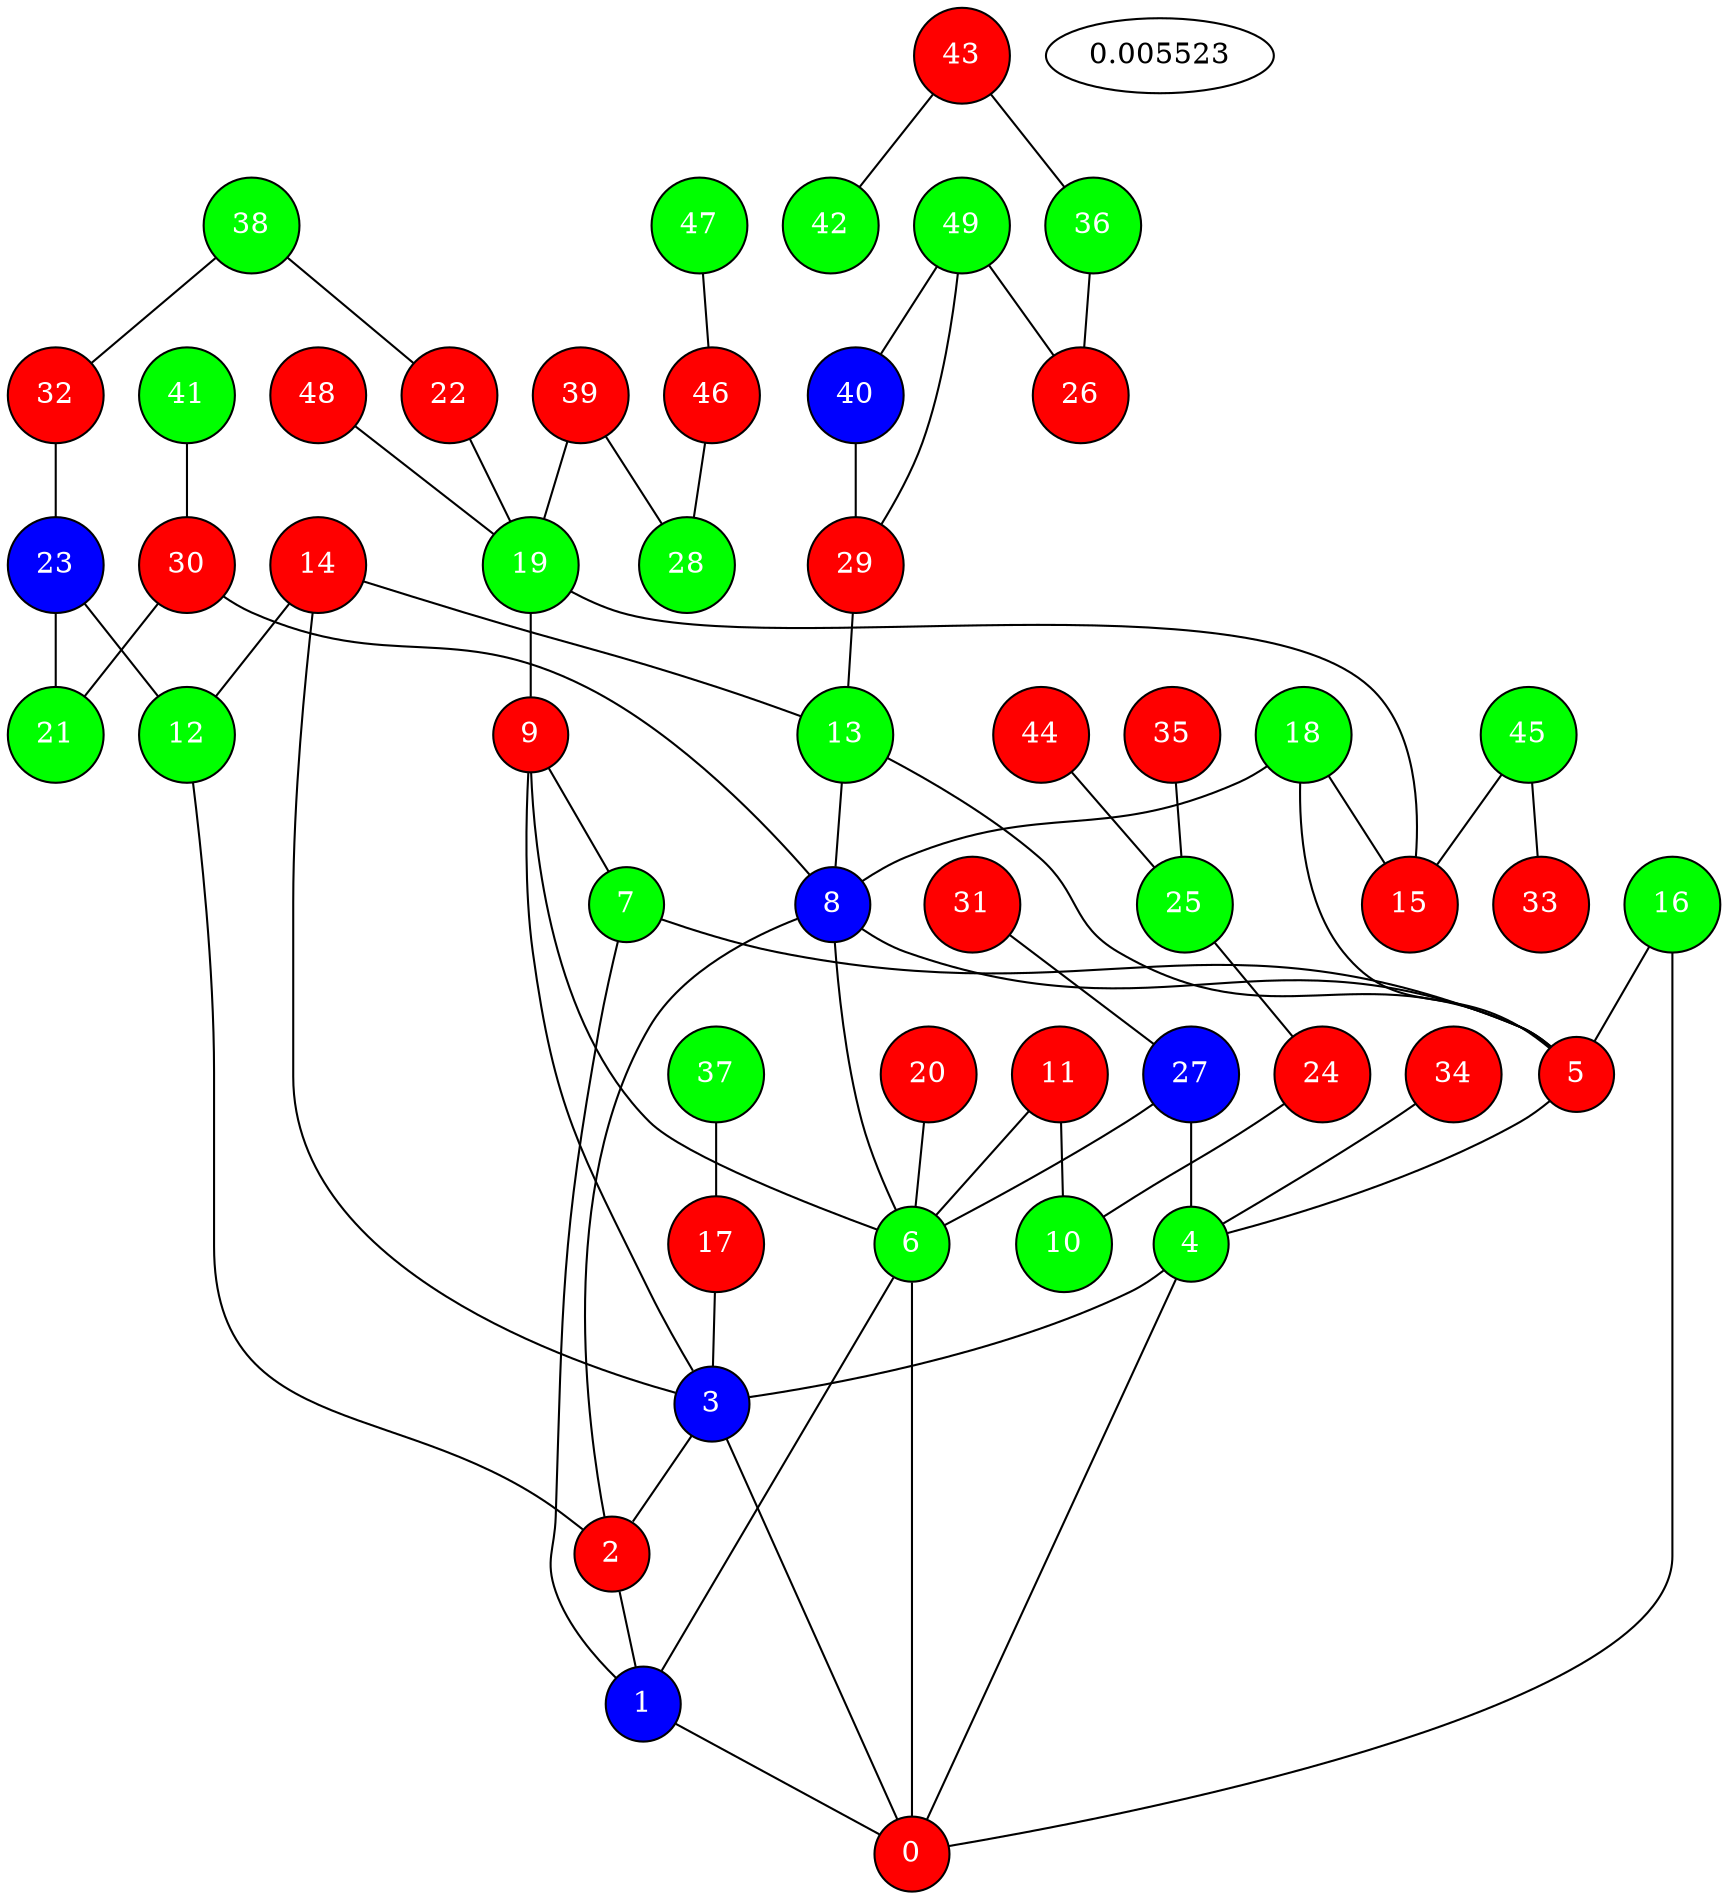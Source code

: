 strict graph A {
0 [shape=circle,sides=4,distortion="0.0",orientation="0.0",skew ="0.0",fontcolor=white,style=filled,fillcolor=red] ;
1 [shape=circle,sides=4,distortion="0.0",orientation="0.0",skew ="0.0",fontcolor=white,style=filled,fillcolor=blue] ;
2 [shape=circle,sides=4,distortion="0.0",orientation="0.0",skew ="0.0",fontcolor=white,style=filled,fillcolor=red] ;
3 [shape=circle,sides=4,distortion="0.0",orientation="0.0",skew ="0.0",fontcolor=white,style=filled,fillcolor=blue] ;
4 [shape=circle,sides=4,distortion="0.0",orientation="0.0",skew ="0.0",fontcolor=white,style=filled,fillcolor=green] ;
5 [shape=circle,sides=4,distortion="0.0",orientation="0.0",skew ="0.0",fontcolor=white,style=filled,fillcolor=red] ;
6 [shape=circle,sides=4,distortion="0.0",orientation="0.0",skew ="0.0",fontcolor=white,style=filled,fillcolor=green] ;
7 [shape=circle,sides=4,distortion="0.0",orientation="0.0",skew ="0.0",fontcolor=white,style=filled,fillcolor=green] ;
8 [shape=circle,sides=4,distortion="0.0",orientation="0.0",skew ="0.0",fontcolor=white,style=filled,fillcolor=blue] ;
9 [shape=circle,sides=4,distortion="0.0",orientation="0.0",skew ="0.0",fontcolor=white,style=filled,fillcolor=red] ;
10 [shape=circle,sides=4,distortion="0.0",orientation="0.0",skew ="0.0",fontcolor=white,style=filled,fillcolor=green] ;
11 [shape=circle,sides=4,distortion="0.0",orientation="0.0",skew ="0.0",fontcolor=white,style=filled,fillcolor=red] ;
12 [shape=circle,sides=4,distortion="0.0",orientation="0.0",skew ="0.0",fontcolor=white,style=filled,fillcolor=green] ;
13 [shape=circle,sides=4,distortion="0.0",orientation="0.0",skew ="0.0",fontcolor=white,style=filled,fillcolor=green] ;
14 [shape=circle,sides=4,distortion="0.0",orientation="0.0",skew ="0.0",fontcolor=white,style=filled,fillcolor=red] ;
15 [shape=circle,sides=4,distortion="0.0",orientation="0.0",skew ="0.0",fontcolor=white,style=filled,fillcolor=red] ;
16 [shape=circle,sides=4,distortion="0.0",orientation="0.0",skew ="0.0",fontcolor=white,style=filled,fillcolor=green] ;
17 [shape=circle,sides=4,distortion="0.0",orientation="0.0",skew ="0.0",fontcolor=white,style=filled,fillcolor=red] ;
18 [shape=circle,sides=4,distortion="0.0",orientation="0.0",skew ="0.0",fontcolor=white,style=filled,fillcolor=green] ;
19 [shape=circle,sides=4,distortion="0.0",orientation="0.0",skew ="0.0",fontcolor=white,style=filled,fillcolor=green] ;
20 [shape=circle,sides=4,distortion="0.0",orientation="0.0",skew ="0.0",fontcolor=white,style=filled,fillcolor=red] ;
21 [shape=circle,sides=4,distortion="0.0",orientation="0.0",skew ="0.0",fontcolor=white,style=filled,fillcolor=green] ;
22 [shape=circle,sides=4,distortion="0.0",orientation="0.0",skew ="0.0",fontcolor=white,style=filled,fillcolor=red] ;
23 [shape=circle,sides=4,distortion="0.0",orientation="0.0",skew ="0.0",fontcolor=white,style=filled,fillcolor=blue] ;
24 [shape=circle,sides=4,distortion="0.0",orientation="0.0",skew ="0.0",fontcolor=white,style=filled,fillcolor=red] ;
25 [shape=circle,sides=4,distortion="0.0",orientation="0.0",skew ="0.0",fontcolor=white,style=filled,fillcolor=green] ;
26 [shape=circle,sides=4,distortion="0.0",orientation="0.0",skew ="0.0",fontcolor=white,style=filled,fillcolor=red] ;
27 [shape=circle,sides=4,distortion="0.0",orientation="0.0",skew ="0.0",fontcolor=white,style=filled,fillcolor=blue] ;
28 [shape=circle,sides=4,distortion="0.0",orientation="0.0",skew ="0.0",fontcolor=white,style=filled,fillcolor=green] ;
29 [shape=circle,sides=4,distortion="0.0",orientation="0.0",skew ="0.0",fontcolor=white,style=filled,fillcolor=red] ;
30 [shape=circle,sides=4,distortion="0.0",orientation="0.0",skew ="0.0",fontcolor=white,style=filled,fillcolor=red] ;
31 [shape=circle,sides=4,distortion="0.0",orientation="0.0",skew ="0.0",fontcolor=white,style=filled,fillcolor=red] ;
32 [shape=circle,sides=4,distortion="0.0",orientation="0.0",skew ="0.0",fontcolor=white,style=filled,fillcolor=red] ;
33 [shape=circle,sides=4,distortion="0.0",orientation="0.0",skew ="0.0",fontcolor=white,style=filled,fillcolor=red] ;
34 [shape=circle,sides=4,distortion="0.0",orientation="0.0",skew ="0.0",fontcolor=white,style=filled,fillcolor=red] ;
35 [shape=circle,sides=4,distortion="0.0",orientation="0.0",skew ="0.0",fontcolor=white,style=filled,fillcolor=red] ;
36 [shape=circle,sides=4,distortion="0.0",orientation="0.0",skew ="0.0",fontcolor=white,style=filled,fillcolor=green] ;
37 [shape=circle,sides=4,distortion="0.0",orientation="0.0",skew ="0.0",fontcolor=white,style=filled,fillcolor=green] ;
38 [shape=circle,sides=4,distortion="0.0",orientation="0.0",skew ="0.0",fontcolor=white,style=filled,fillcolor=green] ;
39 [shape=circle,sides=4,distortion="0.0",orientation="0.0",skew ="0.0",fontcolor=white,style=filled,fillcolor=red] ;
40 [shape=circle,sides=4,distortion="0.0",orientation="0.0",skew ="0.0",fontcolor=white,style=filled,fillcolor=blue] ;
41 [shape=circle,sides=4,distortion="0.0",orientation="0.0",skew ="0.0",fontcolor=white,style=filled,fillcolor=green] ;
42 [shape=circle,sides=4,distortion="0.0",orientation="0.0",skew ="0.0",fontcolor=white,style=filled,fillcolor=green] ;
43 [shape=circle,sides=4,distortion="0.0",orientation="0.0",skew ="0.0",fontcolor=white,style=filled,fillcolor=red] ;
44 [shape=circle,sides=4,distortion="0.0",orientation="0.0",skew ="0.0",fontcolor=white,style=filled,fillcolor=red] ;
45 [shape=circle,sides=4,distortion="0.0",orientation="0.0",skew ="0.0",fontcolor=white,style=filled,fillcolor=green] ;
46 [shape=circle,sides=4,distortion="0.0",orientation="0.0",skew ="0.0",fontcolor=white,style=filled,fillcolor=red] ;
47 [shape=circle,sides=4,distortion="0.0",orientation="0.0",skew ="0.0",fontcolor=white,style=filled,fillcolor=green] ;
48 [shape=circle,sides=4,distortion="0.0",orientation="0.0",skew ="0.0",fontcolor=white,style=filled,fillcolor=red] ;
49 [shape=circle,sides=4,distortion="0.0",orientation="0.0",skew ="0.0",fontcolor=white,style=filled,fillcolor=green] ;
1--0;
2--1;
3--0;
3--2;
4--0;
4--3;
5--4;
6--0;
6--1;
7--1;
7--5;
8--2;
8--5;
8--6;
9--3;
9--6;
9--7;
11--6;
11--10;
12--2;
13--5;
13--8;
14--3;
14--12;
14--13;
16--0;
16--5;
17--3;
18--5;
18--8;
18--15;
19--9;
19--15;
20--6;
22--19;
23--12;
23--21;
24--10;
25--24;
27--4;
27--6;
29--13;
30--8;
30--21;
31--27;
32--23;
34--4;
35--25;
36--26;
37--17;
38--22;
38--32;
39--19;
39--28;
40--29;
41--30;
43--36;
43--42;
44--25;
45--15;
45--33;
46--28;
47--46;
48--19;
49--26;
49--29;
49--40;
0.005523
}
